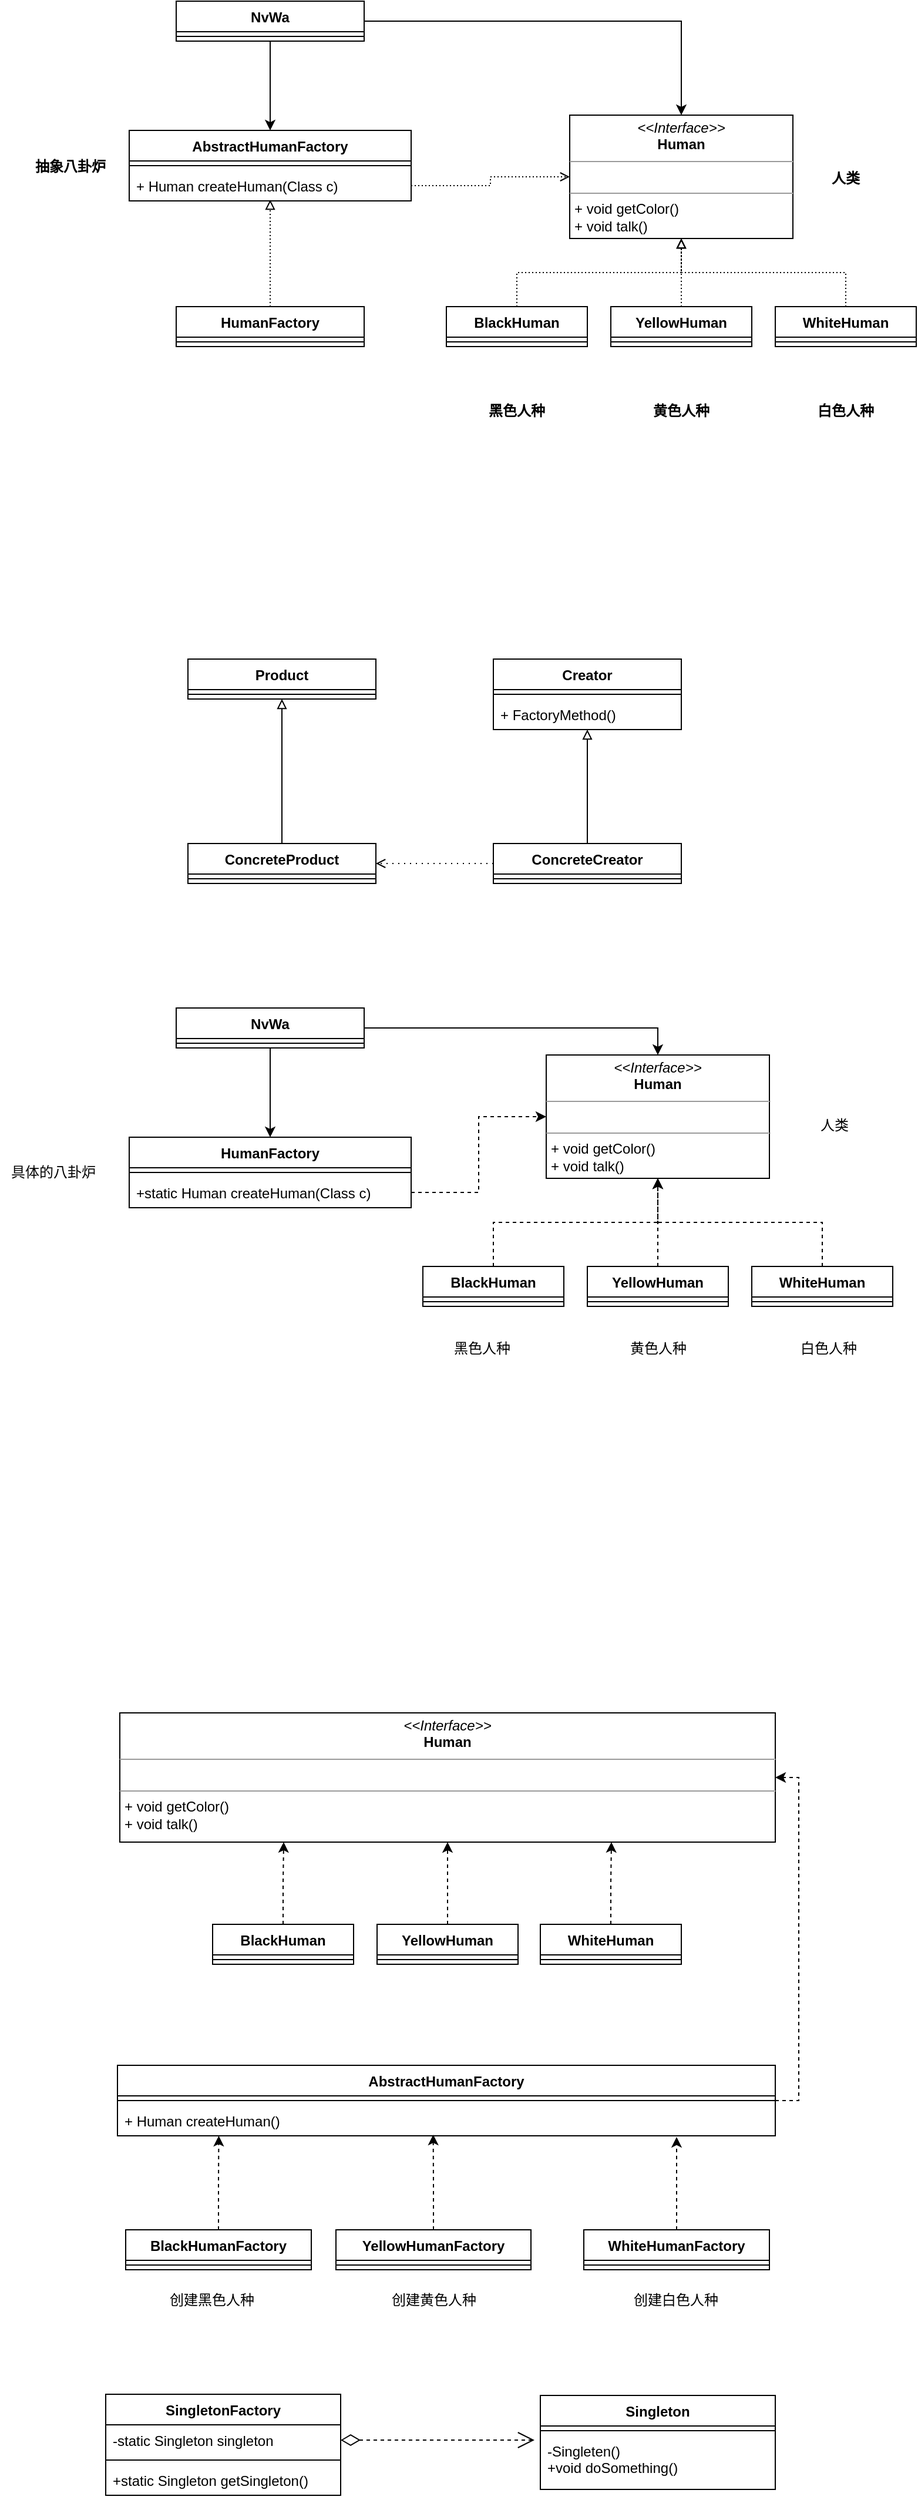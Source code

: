 <mxfile version="19.0.3" type="device"><diagram id="C5RBs43oDa-KdzZeNtuy" name="Page-1"><mxGraphModel dx="1102" dy="1025" grid="1" gridSize="10" guides="1" tooltips="1" connect="1" arrows="1" fold="1" page="1" pageScale="1" pageWidth="827" pageHeight="1169" math="0" shadow="0"><root><mxCell id="WIyWlLk6GJQsqaUBKTNV-0"/><mxCell id="WIyWlLk6GJQsqaUBKTNV-1" parent="WIyWlLk6GJQsqaUBKTNV-0"/><mxCell id="uvd-hDWLGt3gMuS5vBCn-15" style="edgeStyle=orthogonalEdgeStyle;rounded=0;orthogonalLoop=1;jettySize=auto;html=1;exitX=0.5;exitY=1;exitDx=0;exitDy=0;" parent="WIyWlLk6GJQsqaUBKTNV-1" source="uvd-hDWLGt3gMuS5vBCn-0" target="uvd-hDWLGt3gMuS5vBCn-4" edge="1"><mxGeometry relative="1" as="geometry"/></mxCell><mxCell id="ob1673880QaF6JPt-iL3-23" style="edgeStyle=orthogonalEdgeStyle;rounded=0;orthogonalLoop=1;jettySize=auto;html=1;exitX=1;exitY=0.5;exitDx=0;exitDy=0;entryX=0.5;entryY=0;entryDx=0;entryDy=0;" edge="1" parent="WIyWlLk6GJQsqaUBKTNV-1" source="uvd-hDWLGt3gMuS5vBCn-0" target="uvd-hDWLGt3gMuS5vBCn-16"><mxGeometry relative="1" as="geometry"/></mxCell><mxCell id="uvd-hDWLGt3gMuS5vBCn-0" value="NvWa" style="swimlane;fontStyle=1;align=center;verticalAlign=top;childLayout=stackLayout;horizontal=1;startSize=26;horizontalStack=0;resizeParent=1;resizeParentMax=0;resizeLast=0;collapsible=1;marginBottom=0;" parent="WIyWlLk6GJQsqaUBKTNV-1" vertex="1"><mxGeometry x="170" y="53" width="160" height="34" as="geometry"/></mxCell><mxCell id="uvd-hDWLGt3gMuS5vBCn-2" value="" style="line;strokeWidth=1;fillColor=none;align=left;verticalAlign=middle;spacingTop=-1;spacingLeft=3;spacingRight=3;rotatable=0;labelPosition=right;points=[];portConstraint=eastwest;" parent="uvd-hDWLGt3gMuS5vBCn-0" vertex="1"><mxGeometry y="26" width="160" height="8" as="geometry"/></mxCell><mxCell id="uvd-hDWLGt3gMuS5vBCn-4" value="AbstractHumanFactory" style="swimlane;fontStyle=1;align=center;verticalAlign=top;childLayout=stackLayout;horizontal=1;startSize=26;horizontalStack=0;resizeParent=1;resizeParentMax=0;resizeLast=0;collapsible=1;marginBottom=0;" parent="WIyWlLk6GJQsqaUBKTNV-1" vertex="1"><mxGeometry x="130" y="163" width="240" height="60" as="geometry"/></mxCell><mxCell id="uvd-hDWLGt3gMuS5vBCn-6" value="" style="line;strokeWidth=1;fillColor=none;align=left;verticalAlign=middle;spacingTop=-1;spacingLeft=3;spacingRight=3;rotatable=0;labelPosition=right;points=[];portConstraint=eastwest;" parent="uvd-hDWLGt3gMuS5vBCn-4" vertex="1"><mxGeometry y="26" width="240" height="8" as="geometry"/></mxCell><mxCell id="uvd-hDWLGt3gMuS5vBCn-7" value="+ Human createHuman(Class c)" style="text;strokeColor=none;fillColor=none;align=left;verticalAlign=top;spacingLeft=4;spacingRight=4;overflow=hidden;rotatable=0;points=[[0,0.5],[1,0.5]];portConstraint=eastwest;" parent="uvd-hDWLGt3gMuS5vBCn-4" vertex="1"><mxGeometry y="34" width="240" height="26" as="geometry"/></mxCell><mxCell id="uvd-hDWLGt3gMuS5vBCn-8" value="抽象八卦炉" style="text;align=center;fontStyle=1;verticalAlign=middle;spacingLeft=3;spacingRight=3;strokeColor=none;rotatable=0;points=[[0,0.5],[1,0.5]];portConstraint=eastwest;" parent="WIyWlLk6GJQsqaUBKTNV-1" vertex="1"><mxGeometry x="40" y="180" width="80" height="26" as="geometry"/></mxCell><mxCell id="uvd-hDWLGt3gMuS5vBCn-40" style="edgeStyle=orthogonalEdgeStyle;rounded=0;orthogonalLoop=1;jettySize=auto;html=1;exitX=0.5;exitY=0;exitDx=0;exitDy=0;entryX=0.5;entryY=0.962;entryDx=0;entryDy=0;entryPerimeter=0;dashed=1;dashPattern=1 2;endArrow=block;endFill=0;" parent="WIyWlLk6GJQsqaUBKTNV-1" source="uvd-hDWLGt3gMuS5vBCn-9" target="uvd-hDWLGt3gMuS5vBCn-7" edge="1"><mxGeometry relative="1" as="geometry"/></mxCell><mxCell id="uvd-hDWLGt3gMuS5vBCn-9" value="HumanFactory" style="swimlane;fontStyle=1;align=center;verticalAlign=top;childLayout=stackLayout;horizontal=1;startSize=26;horizontalStack=0;resizeParent=1;resizeParentMax=0;resizeLast=0;collapsible=1;marginBottom=0;" parent="WIyWlLk6GJQsqaUBKTNV-1" vertex="1"><mxGeometry x="170" y="313" width="160" height="34" as="geometry"/></mxCell><mxCell id="uvd-hDWLGt3gMuS5vBCn-11" value="" style="line;strokeWidth=1;fillColor=none;align=left;verticalAlign=middle;spacingTop=-1;spacingLeft=3;spacingRight=3;rotatable=0;labelPosition=right;points=[];portConstraint=eastwest;" parent="uvd-hDWLGt3gMuS5vBCn-9" vertex="1"><mxGeometry y="26" width="160" height="8" as="geometry"/></mxCell><mxCell id="uvd-hDWLGt3gMuS5vBCn-16" value="&lt;p style=&quot;margin:0px;margin-top:4px;text-align:center;&quot;&gt;&lt;i&gt;&amp;lt;&amp;lt;Interface&amp;gt;&amp;gt;&lt;/i&gt;&lt;br&gt;&lt;b&gt;Human&lt;/b&gt;&lt;/p&gt;&lt;hr size=&quot;1&quot;&gt;&lt;p style=&quot;margin:0px;margin-left:4px;&quot;&gt;&lt;br&gt;&lt;/p&gt;&lt;hr size=&quot;1&quot;&gt;&lt;p style=&quot;margin:0px;margin-left:4px;&quot;&gt;+ void getColor()&lt;/p&gt;&lt;p style=&quot;margin:0px;margin-left:4px;&quot;&gt;+ void talk()&lt;/p&gt;" style="verticalAlign=top;align=left;overflow=fill;fontSize=12;fontFamily=Helvetica;html=1;" parent="WIyWlLk6GJQsqaUBKTNV-1" vertex="1"><mxGeometry x="505" y="150" width="190" height="105" as="geometry"/></mxCell><mxCell id="uvd-hDWLGt3gMuS5vBCn-17" value="人类" style="text;align=center;fontStyle=1;verticalAlign=middle;spacingLeft=3;spacingRight=3;strokeColor=none;rotatable=0;points=[[0,0.5],[1,0.5]];portConstraint=eastwest;" parent="WIyWlLk6GJQsqaUBKTNV-1" vertex="1"><mxGeometry x="700" y="190" width="80" height="26" as="geometry"/></mxCell><mxCell id="uvd-hDWLGt3gMuS5vBCn-37" style="edgeStyle=orthogonalEdgeStyle;rounded=0;orthogonalLoop=1;jettySize=auto;html=1;exitX=0.5;exitY=0;exitDx=0;exitDy=0;entryX=0.5;entryY=1;entryDx=0;entryDy=0;dashed=1;dashPattern=1 2;endArrow=block;endFill=0;" parent="WIyWlLk6GJQsqaUBKTNV-1" source="uvd-hDWLGt3gMuS5vBCn-18" target="uvd-hDWLGt3gMuS5vBCn-16" edge="1"><mxGeometry relative="1" as="geometry"/></mxCell><mxCell id="uvd-hDWLGt3gMuS5vBCn-18" value="BlackHuman" style="swimlane;fontStyle=1;align=center;verticalAlign=top;childLayout=stackLayout;horizontal=1;startSize=26;horizontalStack=0;resizeParent=1;resizeParentMax=0;resizeLast=0;collapsible=1;marginBottom=0;" parent="WIyWlLk6GJQsqaUBKTNV-1" vertex="1"><mxGeometry x="400" y="313" width="120" height="34" as="geometry"/></mxCell><mxCell id="uvd-hDWLGt3gMuS5vBCn-20" value="" style="line;strokeWidth=1;fillColor=none;align=left;verticalAlign=middle;spacingTop=-1;spacingLeft=3;spacingRight=3;rotatable=0;labelPosition=right;points=[];portConstraint=eastwest;" parent="uvd-hDWLGt3gMuS5vBCn-18" vertex="1"><mxGeometry y="26" width="120" height="8" as="geometry"/></mxCell><mxCell id="uvd-hDWLGt3gMuS5vBCn-38" style="edgeStyle=orthogonalEdgeStyle;rounded=0;orthogonalLoop=1;jettySize=auto;html=1;exitX=0.5;exitY=0;exitDx=0;exitDy=0;dashed=1;dashPattern=1 2;endArrow=block;endFill=0;entryX=0.5;entryY=1;entryDx=0;entryDy=0;" parent="WIyWlLk6GJQsqaUBKTNV-1" source="uvd-hDWLGt3gMuS5vBCn-22" target="uvd-hDWLGt3gMuS5vBCn-16" edge="1"><mxGeometry relative="1" as="geometry"><mxPoint x="600" y="230" as="targetPoint"/></mxGeometry></mxCell><mxCell id="uvd-hDWLGt3gMuS5vBCn-22" value="YellowHuman" style="swimlane;fontStyle=1;align=center;verticalAlign=top;childLayout=stackLayout;horizontal=1;startSize=26;horizontalStack=0;resizeParent=1;resizeParentMax=0;resizeLast=0;collapsible=1;marginBottom=0;" parent="WIyWlLk6GJQsqaUBKTNV-1" vertex="1"><mxGeometry x="540" y="313" width="120" height="34" as="geometry"/></mxCell><mxCell id="uvd-hDWLGt3gMuS5vBCn-23" value="" style="line;strokeWidth=1;fillColor=none;align=left;verticalAlign=middle;spacingTop=-1;spacingLeft=3;spacingRight=3;rotatable=0;labelPosition=right;points=[];portConstraint=eastwest;" parent="uvd-hDWLGt3gMuS5vBCn-22" vertex="1"><mxGeometry y="26" width="120" height="8" as="geometry"/></mxCell><mxCell id="uvd-hDWLGt3gMuS5vBCn-39" style="edgeStyle=orthogonalEdgeStyle;rounded=0;orthogonalLoop=1;jettySize=auto;html=1;exitX=0.5;exitY=0;exitDx=0;exitDy=0;dashed=1;dashPattern=1 2;endArrow=block;endFill=0;entryX=0.5;entryY=1;entryDx=0;entryDy=0;" parent="WIyWlLk6GJQsqaUBKTNV-1" source="uvd-hDWLGt3gMuS5vBCn-24" target="uvd-hDWLGt3gMuS5vBCn-16" edge="1"><mxGeometry relative="1" as="geometry"><mxPoint x="600" y="280" as="targetPoint"/></mxGeometry></mxCell><mxCell id="uvd-hDWLGt3gMuS5vBCn-24" value="WhiteHuman" style="swimlane;fontStyle=1;align=center;verticalAlign=top;childLayout=stackLayout;horizontal=1;startSize=26;horizontalStack=0;resizeParent=1;resizeParentMax=0;resizeLast=0;collapsible=1;marginBottom=0;" parent="WIyWlLk6GJQsqaUBKTNV-1" vertex="1"><mxGeometry x="680" y="313" width="120" height="34" as="geometry"/></mxCell><mxCell id="uvd-hDWLGt3gMuS5vBCn-25" value="" style="line;strokeWidth=1;fillColor=none;align=left;verticalAlign=middle;spacingTop=-1;spacingLeft=3;spacingRight=3;rotatable=0;labelPosition=right;points=[];portConstraint=eastwest;" parent="uvd-hDWLGt3gMuS5vBCn-24" vertex="1"><mxGeometry y="26" width="120" height="8" as="geometry"/></mxCell><mxCell id="uvd-hDWLGt3gMuS5vBCn-29" value="黑色人种" style="text;align=center;fontStyle=1;verticalAlign=middle;spacingLeft=3;spacingRight=3;strokeColor=none;rotatable=0;points=[[0,0.5],[1,0.5]];portConstraint=eastwest;" parent="WIyWlLk6GJQsqaUBKTNV-1" vertex="1"><mxGeometry x="420" y="388" width="80" height="26" as="geometry"/></mxCell><mxCell id="uvd-hDWLGt3gMuS5vBCn-30" value="黄色人种" style="text;align=center;fontStyle=1;verticalAlign=middle;spacingLeft=3;spacingRight=3;strokeColor=none;rotatable=0;points=[[0,0.5],[1,0.5]];portConstraint=eastwest;" parent="WIyWlLk6GJQsqaUBKTNV-1" vertex="1"><mxGeometry x="560" y="388" width="80" height="26" as="geometry"/></mxCell><mxCell id="uvd-hDWLGt3gMuS5vBCn-31" value="白色人种" style="text;align=center;fontStyle=1;verticalAlign=middle;spacingLeft=3;spacingRight=3;strokeColor=none;rotatable=0;points=[[0,0.5],[1,0.5]];portConstraint=eastwest;" parent="WIyWlLk6GJQsqaUBKTNV-1" vertex="1"><mxGeometry x="700" y="388" width="80" height="26" as="geometry"/></mxCell><mxCell id="uvd-hDWLGt3gMuS5vBCn-41" style="edgeStyle=orthogonalEdgeStyle;rounded=0;orthogonalLoop=1;jettySize=auto;html=1;exitX=1;exitY=0.5;exitDx=0;exitDy=0;entryX=0;entryY=0.5;entryDx=0;entryDy=0;dashed=1;dashPattern=1 2;endArrow=open;endFill=0;" parent="WIyWlLk6GJQsqaUBKTNV-1" source="uvd-hDWLGt3gMuS5vBCn-7" target="uvd-hDWLGt3gMuS5vBCn-16" edge="1"><mxGeometry relative="1" as="geometry"/></mxCell><mxCell id="uvd-hDWLGt3gMuS5vBCn-42" value="Product" style="swimlane;fontStyle=1;align=center;verticalAlign=top;childLayout=stackLayout;horizontal=1;startSize=26;horizontalStack=0;resizeParent=1;resizeParentMax=0;resizeLast=0;collapsible=1;marginBottom=0;" parent="WIyWlLk6GJQsqaUBKTNV-1" vertex="1"><mxGeometry x="180" y="613" width="160" height="34" as="geometry"/></mxCell><mxCell id="uvd-hDWLGt3gMuS5vBCn-44" value="" style="line;strokeWidth=1;fillColor=none;align=left;verticalAlign=middle;spacingTop=-1;spacingLeft=3;spacingRight=3;rotatable=0;labelPosition=right;points=[];portConstraint=eastwest;" parent="uvd-hDWLGt3gMuS5vBCn-42" vertex="1"><mxGeometry y="26" width="160" height="8" as="geometry"/></mxCell><mxCell id="uvd-hDWLGt3gMuS5vBCn-46" value="Creator" style="swimlane;fontStyle=1;align=center;verticalAlign=top;childLayout=stackLayout;horizontal=1;startSize=26;horizontalStack=0;resizeParent=1;resizeParentMax=0;resizeLast=0;collapsible=1;marginBottom=0;" parent="WIyWlLk6GJQsqaUBKTNV-1" vertex="1"><mxGeometry x="440" y="613" width="160" height="60" as="geometry"/></mxCell><mxCell id="uvd-hDWLGt3gMuS5vBCn-48" value="" style="line;strokeWidth=1;fillColor=none;align=left;verticalAlign=middle;spacingTop=-1;spacingLeft=3;spacingRight=3;rotatable=0;labelPosition=right;points=[];portConstraint=eastwest;" parent="uvd-hDWLGt3gMuS5vBCn-46" vertex="1"><mxGeometry y="26" width="160" height="8" as="geometry"/></mxCell><mxCell id="uvd-hDWLGt3gMuS5vBCn-49" value="+ FactoryMethod()" style="text;strokeColor=none;fillColor=none;align=left;verticalAlign=top;spacingLeft=4;spacingRight=4;overflow=hidden;rotatable=0;points=[[0,0.5],[1,0.5]];portConstraint=eastwest;" parent="uvd-hDWLGt3gMuS5vBCn-46" vertex="1"><mxGeometry y="34" width="160" height="26" as="geometry"/></mxCell><mxCell id="uvd-hDWLGt3gMuS5vBCn-59" style="edgeStyle=orthogonalEdgeStyle;rounded=0;orthogonalLoop=1;jettySize=auto;html=1;exitX=0.5;exitY=0;exitDx=0;exitDy=0;entryX=0.5;entryY=1;entryDx=0;entryDy=0;entryPerimeter=0;endArrow=block;endFill=0;" parent="WIyWlLk6GJQsqaUBKTNV-1" source="uvd-hDWLGt3gMuS5vBCn-50" target="uvd-hDWLGt3gMuS5vBCn-49" edge="1"><mxGeometry relative="1" as="geometry"/></mxCell><mxCell id="uvd-hDWLGt3gMuS5vBCn-60" style="edgeStyle=orthogonalEdgeStyle;rounded=0;orthogonalLoop=1;jettySize=auto;html=1;exitX=0;exitY=0.5;exitDx=0;exitDy=0;entryX=1;entryY=0.5;entryDx=0;entryDy=0;endArrow=open;endFill=0;dashed=1;dashPattern=1 4;" parent="WIyWlLk6GJQsqaUBKTNV-1" source="uvd-hDWLGt3gMuS5vBCn-50" target="uvd-hDWLGt3gMuS5vBCn-54" edge="1"><mxGeometry relative="1" as="geometry"/></mxCell><mxCell id="uvd-hDWLGt3gMuS5vBCn-50" value="ConcreteCreator" style="swimlane;fontStyle=1;align=center;verticalAlign=top;childLayout=stackLayout;horizontal=1;startSize=26;horizontalStack=0;resizeParent=1;resizeParentMax=0;resizeLast=0;collapsible=1;marginBottom=0;" parent="WIyWlLk6GJQsqaUBKTNV-1" vertex="1"><mxGeometry x="440" y="770" width="160" height="34" as="geometry"/></mxCell><mxCell id="uvd-hDWLGt3gMuS5vBCn-52" value="" style="line;strokeWidth=1;fillColor=none;align=left;verticalAlign=middle;spacingTop=-1;spacingLeft=3;spacingRight=3;rotatable=0;labelPosition=right;points=[];portConstraint=eastwest;" parent="uvd-hDWLGt3gMuS5vBCn-50" vertex="1"><mxGeometry y="26" width="160" height="8" as="geometry"/></mxCell><mxCell id="uvd-hDWLGt3gMuS5vBCn-58" style="edgeStyle=orthogonalEdgeStyle;rounded=0;orthogonalLoop=1;jettySize=auto;html=1;exitX=0.5;exitY=0;exitDx=0;exitDy=0;endArrow=block;endFill=0;entryX=0.5;entryY=1;entryDx=0;entryDy=0;" parent="WIyWlLk6GJQsqaUBKTNV-1" source="uvd-hDWLGt3gMuS5vBCn-54" target="uvd-hDWLGt3gMuS5vBCn-42" edge="1"><mxGeometry relative="1" as="geometry"><mxPoint x="260" y="660" as="targetPoint"/></mxGeometry></mxCell><mxCell id="uvd-hDWLGt3gMuS5vBCn-54" value="ConcreteProduct" style="swimlane;fontStyle=1;align=center;verticalAlign=top;childLayout=stackLayout;horizontal=1;startSize=26;horizontalStack=0;resizeParent=1;resizeParentMax=0;resizeLast=0;collapsible=1;marginBottom=0;" parent="WIyWlLk6GJQsqaUBKTNV-1" vertex="1"><mxGeometry x="180" y="770" width="160" height="34" as="geometry"/></mxCell><mxCell id="uvd-hDWLGt3gMuS5vBCn-56" value="" style="line;strokeWidth=1;fillColor=none;align=left;verticalAlign=middle;spacingTop=-1;spacingLeft=3;spacingRight=3;rotatable=0;labelPosition=right;points=[];portConstraint=eastwest;" parent="uvd-hDWLGt3gMuS5vBCn-54" vertex="1"><mxGeometry y="26" width="160" height="8" as="geometry"/></mxCell><mxCell id="ob1673880QaF6JPt-iL3-20" style="edgeStyle=orthogonalEdgeStyle;rounded=0;orthogonalLoop=1;jettySize=auto;html=1;exitX=0.5;exitY=1;exitDx=0;exitDy=0;entryX=0.5;entryY=0;entryDx=0;entryDy=0;" edge="1" parent="WIyWlLk6GJQsqaUBKTNV-1" source="ob1673880QaF6JPt-iL3-0" target="ob1673880QaF6JPt-iL3-2"><mxGeometry relative="1" as="geometry"/></mxCell><mxCell id="ob1673880QaF6JPt-iL3-24" style="edgeStyle=orthogonalEdgeStyle;rounded=0;orthogonalLoop=1;jettySize=auto;html=1;exitX=1;exitY=0.5;exitDx=0;exitDy=0;entryX=0.5;entryY=0;entryDx=0;entryDy=0;" edge="1" parent="WIyWlLk6GJQsqaUBKTNV-1" source="ob1673880QaF6JPt-iL3-0" target="ob1673880QaF6JPt-iL3-5"><mxGeometry relative="1" as="geometry"/></mxCell><mxCell id="ob1673880QaF6JPt-iL3-0" value="NvWa" style="swimlane;fontStyle=1;align=center;verticalAlign=top;childLayout=stackLayout;horizontal=1;startSize=26;horizontalStack=0;resizeParent=1;resizeParentMax=0;resizeLast=0;collapsible=1;marginBottom=0;" vertex="1" parent="WIyWlLk6GJQsqaUBKTNV-1"><mxGeometry x="170" y="910" width="160" height="34" as="geometry"/></mxCell><mxCell id="ob1673880QaF6JPt-iL3-1" value="" style="line;strokeWidth=1;fillColor=none;align=left;verticalAlign=middle;spacingTop=-1;spacingLeft=3;spacingRight=3;rotatable=0;labelPosition=right;points=[];portConstraint=eastwest;" vertex="1" parent="ob1673880QaF6JPt-iL3-0"><mxGeometry y="26" width="160" height="8" as="geometry"/></mxCell><mxCell id="ob1673880QaF6JPt-iL3-2" value="HumanFactory" style="swimlane;fontStyle=1;align=center;verticalAlign=top;childLayout=stackLayout;horizontal=1;startSize=26;horizontalStack=0;resizeParent=1;resizeParentMax=0;resizeLast=0;collapsible=1;marginBottom=0;" vertex="1" parent="WIyWlLk6GJQsqaUBKTNV-1"><mxGeometry x="130" y="1020" width="240" height="60" as="geometry"/></mxCell><mxCell id="ob1673880QaF6JPt-iL3-3" value="" style="line;strokeWidth=1;fillColor=none;align=left;verticalAlign=middle;spacingTop=-1;spacingLeft=3;spacingRight=3;rotatable=0;labelPosition=right;points=[];portConstraint=eastwest;" vertex="1" parent="ob1673880QaF6JPt-iL3-2"><mxGeometry y="26" width="240" height="8" as="geometry"/></mxCell><mxCell id="ob1673880QaF6JPt-iL3-4" value="+static Human createHuman(Class c)" style="text;strokeColor=none;fillColor=none;align=left;verticalAlign=top;spacingLeft=4;spacingRight=4;overflow=hidden;rotatable=0;points=[[0,0.5],[1,0.5]];portConstraint=eastwest;" vertex="1" parent="ob1673880QaF6JPt-iL3-2"><mxGeometry y="34" width="240" height="26" as="geometry"/></mxCell><mxCell id="ob1673880QaF6JPt-iL3-5" value="&lt;p style=&quot;margin:0px;margin-top:4px;text-align:center;&quot;&gt;&lt;i&gt;&amp;lt;&amp;lt;Interface&amp;gt;&amp;gt;&lt;/i&gt;&lt;br&gt;&lt;b&gt;Human&lt;/b&gt;&lt;/p&gt;&lt;hr size=&quot;1&quot;&gt;&lt;p style=&quot;margin:0px;margin-left:4px;&quot;&gt;&lt;br&gt;&lt;/p&gt;&lt;hr size=&quot;1&quot;&gt;&lt;p style=&quot;margin:0px;margin-left:4px;&quot;&gt;+ void getColor()&lt;/p&gt;&lt;p style=&quot;margin:0px;margin-left:4px;&quot;&gt;+ void talk()&lt;/p&gt;" style="verticalAlign=top;align=left;overflow=fill;fontSize=12;fontFamily=Helvetica;html=1;" vertex="1" parent="WIyWlLk6GJQsqaUBKTNV-1"><mxGeometry x="485" y="950" width="190" height="105" as="geometry"/></mxCell><mxCell id="ob1673880QaF6JPt-iL3-16" style="edgeStyle=orthogonalEdgeStyle;rounded=0;orthogonalLoop=1;jettySize=auto;html=1;exitX=0.5;exitY=0;exitDx=0;exitDy=0;entryX=0.5;entryY=1;entryDx=0;entryDy=0;dashed=1;" edge="1" parent="WIyWlLk6GJQsqaUBKTNV-1" source="ob1673880QaF6JPt-iL3-10" target="ob1673880QaF6JPt-iL3-5"><mxGeometry relative="1" as="geometry"/></mxCell><mxCell id="ob1673880QaF6JPt-iL3-10" value="BlackHuman" style="swimlane;fontStyle=1;align=center;verticalAlign=top;childLayout=stackLayout;horizontal=1;startSize=26;horizontalStack=0;resizeParent=1;resizeParentMax=0;resizeLast=0;collapsible=1;marginBottom=0;" vertex="1" parent="WIyWlLk6GJQsqaUBKTNV-1"><mxGeometry x="380" y="1130" width="120" height="34" as="geometry"/></mxCell><mxCell id="ob1673880QaF6JPt-iL3-11" value="" style="line;strokeWidth=1;fillColor=none;align=left;verticalAlign=middle;spacingTop=-1;spacingLeft=3;spacingRight=3;rotatable=0;labelPosition=right;points=[];portConstraint=eastwest;" vertex="1" parent="ob1673880QaF6JPt-iL3-10"><mxGeometry y="26" width="120" height="8" as="geometry"/></mxCell><mxCell id="ob1673880QaF6JPt-iL3-17" style="edgeStyle=orthogonalEdgeStyle;rounded=0;orthogonalLoop=1;jettySize=auto;html=1;exitX=0.5;exitY=0;exitDx=0;exitDy=0;entryX=0.5;entryY=1;entryDx=0;entryDy=0;dashed=1;" edge="1" parent="WIyWlLk6GJQsqaUBKTNV-1" source="ob1673880QaF6JPt-iL3-12" target="ob1673880QaF6JPt-iL3-5"><mxGeometry relative="1" as="geometry"/></mxCell><mxCell id="ob1673880QaF6JPt-iL3-12" value="YellowHuman" style="swimlane;fontStyle=1;align=center;verticalAlign=top;childLayout=stackLayout;horizontal=1;startSize=26;horizontalStack=0;resizeParent=1;resizeParentMax=0;resizeLast=0;collapsible=1;marginBottom=0;" vertex="1" parent="WIyWlLk6GJQsqaUBKTNV-1"><mxGeometry x="520" y="1130" width="120" height="34" as="geometry"/></mxCell><mxCell id="ob1673880QaF6JPt-iL3-13" value="" style="line;strokeWidth=1;fillColor=none;align=left;verticalAlign=middle;spacingTop=-1;spacingLeft=3;spacingRight=3;rotatable=0;labelPosition=right;points=[];portConstraint=eastwest;" vertex="1" parent="ob1673880QaF6JPt-iL3-12"><mxGeometry y="26" width="120" height="8" as="geometry"/></mxCell><mxCell id="ob1673880QaF6JPt-iL3-18" style="edgeStyle=orthogonalEdgeStyle;rounded=0;orthogonalLoop=1;jettySize=auto;html=1;exitX=0.5;exitY=0;exitDx=0;exitDy=0;entryX=0.5;entryY=1;entryDx=0;entryDy=0;dashed=1;" edge="1" parent="WIyWlLk6GJQsqaUBKTNV-1" source="ob1673880QaF6JPt-iL3-14" target="ob1673880QaF6JPt-iL3-5"><mxGeometry relative="1" as="geometry"/></mxCell><mxCell id="ob1673880QaF6JPt-iL3-14" value="WhiteHuman" style="swimlane;fontStyle=1;align=center;verticalAlign=top;childLayout=stackLayout;horizontal=1;startSize=26;horizontalStack=0;resizeParent=1;resizeParentMax=0;resizeLast=0;collapsible=1;marginBottom=0;" vertex="1" parent="WIyWlLk6GJQsqaUBKTNV-1"><mxGeometry x="660" y="1130" width="120" height="34" as="geometry"/></mxCell><mxCell id="ob1673880QaF6JPt-iL3-15" value="" style="line;strokeWidth=1;fillColor=none;align=left;verticalAlign=middle;spacingTop=-1;spacingLeft=3;spacingRight=3;rotatable=0;labelPosition=right;points=[];portConstraint=eastwest;" vertex="1" parent="ob1673880QaF6JPt-iL3-14"><mxGeometry y="26" width="120" height="8" as="geometry"/></mxCell><mxCell id="ob1673880QaF6JPt-iL3-19" style="edgeStyle=orthogonalEdgeStyle;rounded=0;orthogonalLoop=1;jettySize=auto;html=1;exitX=1;exitY=0.5;exitDx=0;exitDy=0;dashed=1;" edge="1" parent="WIyWlLk6GJQsqaUBKTNV-1" source="ob1673880QaF6JPt-iL3-4" target="ob1673880QaF6JPt-iL3-5"><mxGeometry relative="1" as="geometry"/></mxCell><mxCell id="ob1673880QaF6JPt-iL3-21" value="具体的八卦炉" style="text;html=1;align=center;verticalAlign=middle;resizable=0;points=[];autosize=1;strokeColor=none;fillColor=none;" vertex="1" parent="WIyWlLk6GJQsqaUBKTNV-1"><mxGeometry x="20" y="1040" width="90" height="20" as="geometry"/></mxCell><mxCell id="ob1673880QaF6JPt-iL3-22" value="人类" style="text;html=1;align=center;verticalAlign=middle;resizable=0;points=[];autosize=1;strokeColor=none;fillColor=none;" vertex="1" parent="WIyWlLk6GJQsqaUBKTNV-1"><mxGeometry x="710" y="1000" width="40" height="20" as="geometry"/></mxCell><mxCell id="ob1673880QaF6JPt-iL3-25" value="黑色人种" style="text;html=1;align=center;verticalAlign=middle;resizable=0;points=[];autosize=1;strokeColor=none;fillColor=none;" vertex="1" parent="WIyWlLk6GJQsqaUBKTNV-1"><mxGeometry x="400" y="1190" width="60" height="20" as="geometry"/></mxCell><mxCell id="ob1673880QaF6JPt-iL3-26" value="黄色人种" style="text;html=1;align=center;verticalAlign=middle;resizable=0;points=[];autosize=1;strokeColor=none;fillColor=none;" vertex="1" parent="WIyWlLk6GJQsqaUBKTNV-1"><mxGeometry x="550" y="1190" width="60" height="20" as="geometry"/></mxCell><mxCell id="ob1673880QaF6JPt-iL3-27" value="白色人种" style="text;html=1;align=center;verticalAlign=middle;resizable=0;points=[];autosize=1;strokeColor=none;fillColor=none;" vertex="1" parent="WIyWlLk6GJQsqaUBKTNV-1"><mxGeometry x="695" y="1190" width="60" height="20" as="geometry"/></mxCell><mxCell id="ob1673880QaF6JPt-iL3-28" value="&lt;p style=&quot;margin:0px;margin-top:4px;text-align:center;&quot;&gt;&lt;i&gt;&amp;lt;&amp;lt;Interface&amp;gt;&amp;gt;&lt;/i&gt;&lt;br&gt;&lt;b&gt;Human&lt;/b&gt;&lt;/p&gt;&lt;hr size=&quot;1&quot;&gt;&lt;p style=&quot;margin:0px;margin-left:4px;&quot;&gt;&lt;br&gt;&lt;/p&gt;&lt;hr size=&quot;1&quot;&gt;&lt;p style=&quot;margin:0px;margin-left:4px;&quot;&gt;+ void getColor()&lt;/p&gt;&lt;p style=&quot;margin:0px;margin-left:4px;&quot;&gt;+ void talk()&lt;/p&gt;" style="verticalAlign=top;align=left;overflow=fill;fontSize=12;fontFamily=Helvetica;html=1;" vertex="1" parent="WIyWlLk6GJQsqaUBKTNV-1"><mxGeometry x="122" y="1510" width="558" height="110" as="geometry"/></mxCell><mxCell id="ob1673880QaF6JPt-iL3-35" style="edgeStyle=orthogonalEdgeStyle;rounded=0;orthogonalLoop=1;jettySize=auto;html=1;exitX=0.5;exitY=0;exitDx=0;exitDy=0;entryX=0.25;entryY=1;entryDx=0;entryDy=0;dashed=1;" edge="1" parent="WIyWlLk6GJQsqaUBKTNV-1" source="ob1673880QaF6JPt-iL3-29" target="ob1673880QaF6JPt-iL3-28"><mxGeometry relative="1" as="geometry"/></mxCell><mxCell id="ob1673880QaF6JPt-iL3-29" value="BlackHuman" style="swimlane;fontStyle=1;align=center;verticalAlign=top;childLayout=stackLayout;horizontal=1;startSize=26;horizontalStack=0;resizeParent=1;resizeParentMax=0;resizeLast=0;collapsible=1;marginBottom=0;" vertex="1" parent="WIyWlLk6GJQsqaUBKTNV-1"><mxGeometry x="201" y="1690" width="120" height="34" as="geometry"/></mxCell><mxCell id="ob1673880QaF6JPt-iL3-30" value="" style="line;strokeWidth=1;fillColor=none;align=left;verticalAlign=middle;spacingTop=-1;spacingLeft=3;spacingRight=3;rotatable=0;labelPosition=right;points=[];portConstraint=eastwest;" vertex="1" parent="ob1673880QaF6JPt-iL3-29"><mxGeometry y="26" width="120" height="8" as="geometry"/></mxCell><mxCell id="ob1673880QaF6JPt-iL3-36" style="edgeStyle=orthogonalEdgeStyle;rounded=0;orthogonalLoop=1;jettySize=auto;html=1;exitX=0.5;exitY=0;exitDx=0;exitDy=0;entryX=0.5;entryY=1;entryDx=0;entryDy=0;dashed=1;" edge="1" parent="WIyWlLk6GJQsqaUBKTNV-1" source="ob1673880QaF6JPt-iL3-31" target="ob1673880QaF6JPt-iL3-28"><mxGeometry relative="1" as="geometry"/></mxCell><mxCell id="ob1673880QaF6JPt-iL3-31" value="YellowHuman" style="swimlane;fontStyle=1;align=center;verticalAlign=top;childLayout=stackLayout;horizontal=1;startSize=26;horizontalStack=0;resizeParent=1;resizeParentMax=0;resizeLast=0;collapsible=1;marginBottom=0;" vertex="1" parent="WIyWlLk6GJQsqaUBKTNV-1"><mxGeometry x="341" y="1690" width="120" height="34" as="geometry"/></mxCell><mxCell id="ob1673880QaF6JPt-iL3-32" value="" style="line;strokeWidth=1;fillColor=none;align=left;verticalAlign=middle;spacingTop=-1;spacingLeft=3;spacingRight=3;rotatable=0;labelPosition=right;points=[];portConstraint=eastwest;" vertex="1" parent="ob1673880QaF6JPt-iL3-31"><mxGeometry y="26" width="120" height="8" as="geometry"/></mxCell><mxCell id="ob1673880QaF6JPt-iL3-37" style="edgeStyle=orthogonalEdgeStyle;rounded=0;orthogonalLoop=1;jettySize=auto;html=1;exitX=0.5;exitY=0;exitDx=0;exitDy=0;entryX=0.75;entryY=1;entryDx=0;entryDy=0;dashed=1;" edge="1" parent="WIyWlLk6GJQsqaUBKTNV-1" source="ob1673880QaF6JPt-iL3-33" target="ob1673880QaF6JPt-iL3-28"><mxGeometry relative="1" as="geometry"/></mxCell><mxCell id="ob1673880QaF6JPt-iL3-33" value="WhiteHuman" style="swimlane;fontStyle=1;align=center;verticalAlign=top;childLayout=stackLayout;horizontal=1;startSize=26;horizontalStack=0;resizeParent=1;resizeParentMax=0;resizeLast=0;collapsible=1;marginBottom=0;" vertex="1" parent="WIyWlLk6GJQsqaUBKTNV-1"><mxGeometry x="480" y="1690" width="120" height="34" as="geometry"/></mxCell><mxCell id="ob1673880QaF6JPt-iL3-34" value="" style="line;strokeWidth=1;fillColor=none;align=left;verticalAlign=middle;spacingTop=-1;spacingLeft=3;spacingRight=3;rotatable=0;labelPosition=right;points=[];portConstraint=eastwest;" vertex="1" parent="ob1673880QaF6JPt-iL3-33"><mxGeometry y="26" width="120" height="8" as="geometry"/></mxCell><mxCell id="ob1673880QaF6JPt-iL3-58" style="edgeStyle=orthogonalEdgeStyle;rounded=0;orthogonalLoop=1;jettySize=auto;html=1;exitX=1;exitY=0.5;exitDx=0;exitDy=0;entryX=1;entryY=0.5;entryDx=0;entryDy=0;dashed=1;" edge="1" parent="WIyWlLk6GJQsqaUBKTNV-1" source="ob1673880QaF6JPt-iL3-38" target="ob1673880QaF6JPt-iL3-28"><mxGeometry relative="1" as="geometry"/></mxCell><mxCell id="ob1673880QaF6JPt-iL3-38" value="AbstractHumanFactory" style="swimlane;fontStyle=1;align=center;verticalAlign=top;childLayout=stackLayout;horizontal=1;startSize=26;horizontalStack=0;resizeParent=1;resizeParentMax=0;resizeLast=0;collapsible=1;marginBottom=0;" vertex="1" parent="WIyWlLk6GJQsqaUBKTNV-1"><mxGeometry x="120" y="1810" width="560" height="60" as="geometry"/></mxCell><mxCell id="ob1673880QaF6JPt-iL3-39" value="" style="line;strokeWidth=1;fillColor=none;align=left;verticalAlign=middle;spacingTop=-1;spacingLeft=3;spacingRight=3;rotatable=0;labelPosition=right;points=[];portConstraint=eastwest;" vertex="1" parent="ob1673880QaF6JPt-iL3-38"><mxGeometry y="26" width="560" height="8" as="geometry"/></mxCell><mxCell id="ob1673880QaF6JPt-iL3-40" value="+ Human createHuman()" style="text;strokeColor=none;fillColor=none;align=left;verticalAlign=top;spacingLeft=4;spacingRight=4;overflow=hidden;rotatable=0;points=[[0,0.5],[1,0.5]];portConstraint=eastwest;" vertex="1" parent="ob1673880QaF6JPt-iL3-38"><mxGeometry y="34" width="560" height="26" as="geometry"/></mxCell><mxCell id="ob1673880QaF6JPt-iL3-52" style="edgeStyle=orthogonalEdgeStyle;rounded=0;orthogonalLoop=1;jettySize=auto;html=1;exitX=0.5;exitY=0;exitDx=0;exitDy=0;entryX=0.154;entryY=1;entryDx=0;entryDy=0;entryPerimeter=0;dashed=1;" edge="1" parent="WIyWlLk6GJQsqaUBKTNV-1" source="ob1673880QaF6JPt-iL3-45" target="ob1673880QaF6JPt-iL3-40"><mxGeometry relative="1" as="geometry"/></mxCell><mxCell id="ob1673880QaF6JPt-iL3-45" value="BlackHumanFactory" style="swimlane;fontStyle=1;align=center;verticalAlign=top;childLayout=stackLayout;horizontal=1;startSize=26;horizontalStack=0;resizeParent=1;resizeParentMax=0;resizeLast=0;collapsible=1;marginBottom=0;" vertex="1" parent="WIyWlLk6GJQsqaUBKTNV-1"><mxGeometry x="127" y="1950" width="158" height="34" as="geometry"/></mxCell><mxCell id="ob1673880QaF6JPt-iL3-46" value="" style="line;strokeWidth=1;fillColor=none;align=left;verticalAlign=middle;spacingTop=-1;spacingLeft=3;spacingRight=3;rotatable=0;labelPosition=right;points=[];portConstraint=eastwest;" vertex="1" parent="ob1673880QaF6JPt-iL3-45"><mxGeometry y="26" width="158" height="8" as="geometry"/></mxCell><mxCell id="ob1673880QaF6JPt-iL3-53" style="edgeStyle=orthogonalEdgeStyle;rounded=0;orthogonalLoop=1;jettySize=auto;html=1;exitX=0.5;exitY=0;exitDx=0;exitDy=0;entryX=0.48;entryY=0.962;entryDx=0;entryDy=0;entryPerimeter=0;dashed=1;" edge="1" parent="WIyWlLk6GJQsqaUBKTNV-1" source="ob1673880QaF6JPt-iL3-47" target="ob1673880QaF6JPt-iL3-40"><mxGeometry relative="1" as="geometry"/></mxCell><mxCell id="ob1673880QaF6JPt-iL3-47" value="YellowHumanFactory" style="swimlane;fontStyle=1;align=center;verticalAlign=top;childLayout=stackLayout;horizontal=1;startSize=26;horizontalStack=0;resizeParent=1;resizeParentMax=0;resizeLast=0;collapsible=1;marginBottom=0;" vertex="1" parent="WIyWlLk6GJQsqaUBKTNV-1"><mxGeometry x="306" y="1950" width="166" height="34" as="geometry"/></mxCell><mxCell id="ob1673880QaF6JPt-iL3-48" value="" style="line;strokeWidth=1;fillColor=none;align=left;verticalAlign=middle;spacingTop=-1;spacingLeft=3;spacingRight=3;rotatable=0;labelPosition=right;points=[];portConstraint=eastwest;" vertex="1" parent="ob1673880QaF6JPt-iL3-47"><mxGeometry y="26" width="166" height="8" as="geometry"/></mxCell><mxCell id="ob1673880QaF6JPt-iL3-54" style="edgeStyle=orthogonalEdgeStyle;rounded=0;orthogonalLoop=1;jettySize=auto;html=1;exitX=0.5;exitY=0;exitDx=0;exitDy=0;entryX=0.85;entryY=1.038;entryDx=0;entryDy=0;entryPerimeter=0;dashed=1;" edge="1" parent="WIyWlLk6GJQsqaUBKTNV-1" source="ob1673880QaF6JPt-iL3-49" target="ob1673880QaF6JPt-iL3-40"><mxGeometry relative="1" as="geometry"/></mxCell><mxCell id="ob1673880QaF6JPt-iL3-49" value="WhiteHumanFactory" style="swimlane;fontStyle=1;align=center;verticalAlign=top;childLayout=stackLayout;horizontal=1;startSize=26;horizontalStack=0;resizeParent=1;resizeParentMax=0;resizeLast=0;collapsible=1;marginBottom=0;" vertex="1" parent="WIyWlLk6GJQsqaUBKTNV-1"><mxGeometry x="517" y="1950" width="158" height="34" as="geometry"/></mxCell><mxCell id="ob1673880QaF6JPt-iL3-50" value="" style="line;strokeWidth=1;fillColor=none;align=left;verticalAlign=middle;spacingTop=-1;spacingLeft=3;spacingRight=3;rotatable=0;labelPosition=right;points=[];portConstraint=eastwest;" vertex="1" parent="ob1673880QaF6JPt-iL3-49"><mxGeometry y="26" width="158" height="8" as="geometry"/></mxCell><mxCell id="ob1673880QaF6JPt-iL3-55" value="创建黑色人种" style="text;html=1;align=center;verticalAlign=middle;resizable=0;points=[];autosize=1;strokeColor=none;fillColor=none;" vertex="1" parent="WIyWlLk6GJQsqaUBKTNV-1"><mxGeometry x="155" y="2000" width="90" height="20" as="geometry"/></mxCell><mxCell id="ob1673880QaF6JPt-iL3-56" value="创建黄色人种" style="text;html=1;align=center;verticalAlign=middle;resizable=0;points=[];autosize=1;strokeColor=none;fillColor=none;" vertex="1" parent="WIyWlLk6GJQsqaUBKTNV-1"><mxGeometry x="344" y="2000" width="90" height="20" as="geometry"/></mxCell><mxCell id="ob1673880QaF6JPt-iL3-57" value="创建白色人种" style="text;html=1;align=center;verticalAlign=middle;resizable=0;points=[];autosize=1;strokeColor=none;fillColor=none;" vertex="1" parent="WIyWlLk6GJQsqaUBKTNV-1"><mxGeometry x="550" y="2000" width="90" height="20" as="geometry"/></mxCell><mxCell id="ob1673880QaF6JPt-iL3-59" value="SingletonFactory&#10;" style="swimlane;fontStyle=1;align=center;verticalAlign=top;childLayout=stackLayout;horizontal=1;startSize=26;horizontalStack=0;resizeParent=1;resizeParentMax=0;resizeLast=0;collapsible=1;marginBottom=0;" vertex="1" parent="WIyWlLk6GJQsqaUBKTNV-1"><mxGeometry x="110" y="2090" width="200" height="86" as="geometry"/></mxCell><mxCell id="ob1673880QaF6JPt-iL3-60" value="-static Singleton singleton" style="text;strokeColor=none;fillColor=none;align=left;verticalAlign=top;spacingLeft=4;spacingRight=4;overflow=hidden;rotatable=0;points=[[0,0.5],[1,0.5]];portConstraint=eastwest;" vertex="1" parent="ob1673880QaF6JPt-iL3-59"><mxGeometry y="26" width="200" height="26" as="geometry"/></mxCell><mxCell id="ob1673880QaF6JPt-iL3-61" value="" style="line;strokeWidth=1;fillColor=none;align=left;verticalAlign=middle;spacingTop=-1;spacingLeft=3;spacingRight=3;rotatable=0;labelPosition=right;points=[];portConstraint=eastwest;" vertex="1" parent="ob1673880QaF6JPt-iL3-59"><mxGeometry y="52" width="200" height="8" as="geometry"/></mxCell><mxCell id="ob1673880QaF6JPt-iL3-62" value="+static Singleton getSingleton()" style="text;strokeColor=none;fillColor=none;align=left;verticalAlign=top;spacingLeft=4;spacingRight=4;overflow=hidden;rotatable=0;points=[[0,0.5],[1,0.5]];portConstraint=eastwest;" vertex="1" parent="ob1673880QaF6JPt-iL3-59"><mxGeometry y="60" width="200" height="26" as="geometry"/></mxCell><mxCell id="ob1673880QaF6JPt-iL3-63" value="Singleton&#10;" style="swimlane;fontStyle=1;align=center;verticalAlign=top;childLayout=stackLayout;horizontal=1;startSize=26;horizontalStack=0;resizeParent=1;resizeParentMax=0;resizeLast=0;collapsible=1;marginBottom=0;" vertex="1" parent="WIyWlLk6GJQsqaUBKTNV-1"><mxGeometry x="480" y="2091" width="200" height="80" as="geometry"/></mxCell><mxCell id="ob1673880QaF6JPt-iL3-65" value="" style="line;strokeWidth=1;fillColor=none;align=left;verticalAlign=middle;spacingTop=-1;spacingLeft=3;spacingRight=3;rotatable=0;labelPosition=right;points=[];portConstraint=eastwest;" vertex="1" parent="ob1673880QaF6JPt-iL3-63"><mxGeometry y="26" width="200" height="8" as="geometry"/></mxCell><mxCell id="ob1673880QaF6JPt-iL3-66" value="-Singleten()&#10;+void doSomething()" style="text;strokeColor=none;fillColor=none;align=left;verticalAlign=top;spacingLeft=4;spacingRight=4;overflow=hidden;rotatable=0;points=[[0,0.5],[1,0.5]];portConstraint=eastwest;" vertex="1" parent="ob1673880QaF6JPt-iL3-63"><mxGeometry y="34" width="200" height="46" as="geometry"/></mxCell><mxCell id="ob1673880QaF6JPt-iL3-67" value="" style="endArrow=open;html=1;endSize=12;startArrow=diamondThin;startSize=14;startFill=0;edgeStyle=orthogonalEdgeStyle;rounded=0;dashed=1;exitX=1;exitY=0.5;exitDx=0;exitDy=0;entryX=-0.025;entryY=0.087;entryDx=0;entryDy=0;entryPerimeter=0;" edge="1" parent="WIyWlLk6GJQsqaUBKTNV-1" source="ob1673880QaF6JPt-iL3-60" target="ob1673880QaF6JPt-iL3-66"><mxGeometry relative="1" as="geometry"><mxPoint x="310" y="2220" as="sourcePoint"/><mxPoint x="470" y="2220" as="targetPoint"/></mxGeometry></mxCell></root></mxGraphModel></diagram></mxfile>